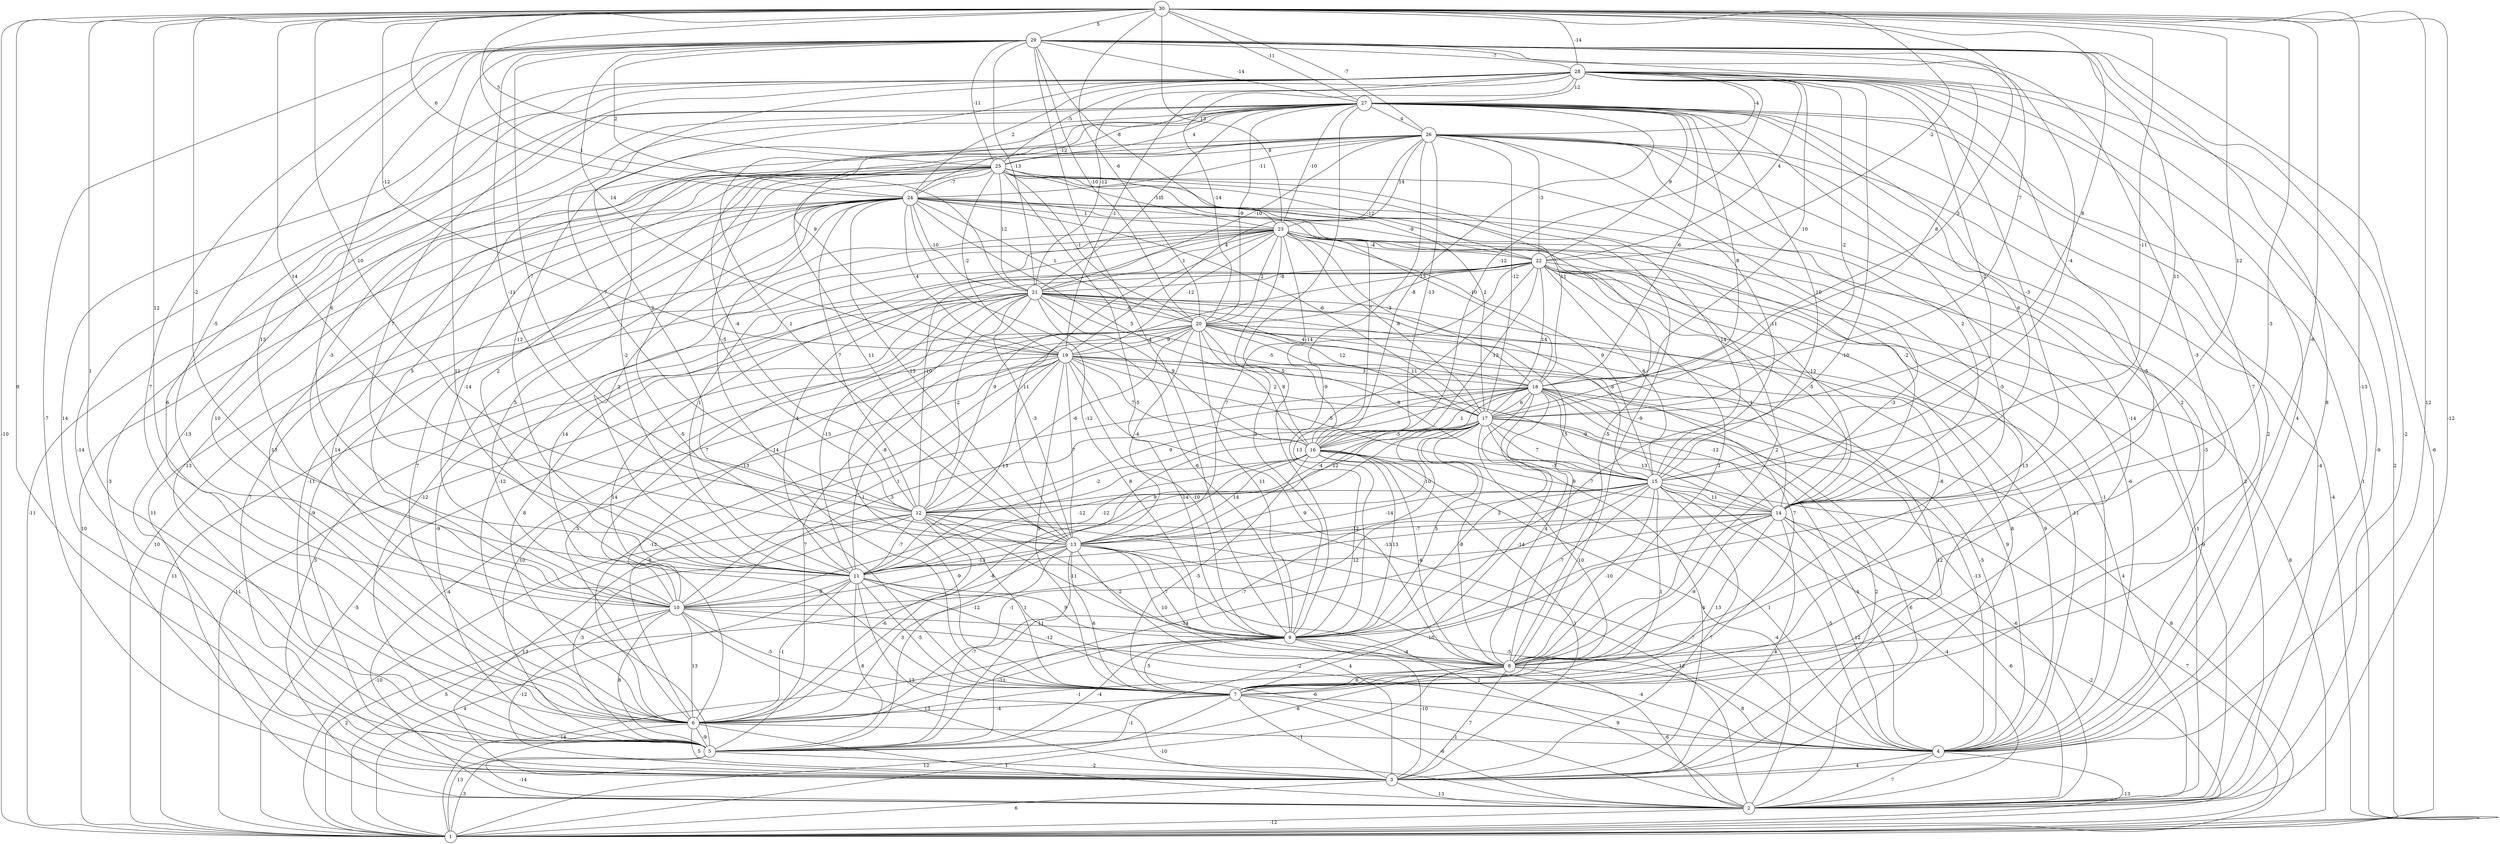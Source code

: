 graph { 
	 fontname="Helvetica,Arial,sans-serif" 
	 node [shape = circle]; 
	 30 -- 1 [label = "-10"];
	 30 -- 2 [label = "-12"];
	 30 -- 3 [label = "12"];
	 30 -- 4 [label = "-13"];
	 30 -- 5 [label = "9"];
	 30 -- 6 [label = "1"];
	 30 -- 8 [label = "-6"];
	 30 -- 9 [label = "-3"];
	 30 -- 10 [label = "12"];
	 30 -- 11 [label = "-2"];
	 30 -- 12 [label = "10"];
	 30 -- 13 [label = "14"];
	 30 -- 14 [label = "12"];
	 30 -- 15 [label = "-11"];
	 30 -- 17 [label = "8"];
	 30 -- 18 [label = "7"];
	 30 -- 19 [label = "-12"];
	 30 -- 20 [label = "-6"];
	 30 -- 21 [label = "1"];
	 30 -- 22 [label = "-2"];
	 30 -- 23 [label = "13"];
	 30 -- 24 [label = "6"];
	 30 -- 25 [label = "5"];
	 30 -- 26 [label = "-7"];
	 30 -- 27 [label = "-11"];
	 30 -- 28 [label = "-14"];
	 30 -- 29 [label = "5"];
	 29 -- 1 [label = "-6"];
	 29 -- 2 [label = "-2"];
	 29 -- 3 [label = "-7"];
	 29 -- 4 [label = "8"];
	 29 -- 6 [label = "7"];
	 29 -- 7 [label = "11"];
	 29 -- 8 [label = "-3"];
	 29 -- 9 [label = "4"];
	 29 -- 10 [label = "-5"];
	 29 -- 11 [label = "6"];
	 29 -- 12 [label = "-7"];
	 29 -- 13 [label = "-11"];
	 29 -- 14 [label = "11"];
	 29 -- 15 [label = "-4"];
	 29 -- 17 [label = "8"];
	 29 -- 18 [label = "3"];
	 29 -- 19 [label = "14"];
	 29 -- 20 [label = "-10"];
	 29 -- 21 [label = "-13"];
	 29 -- 23 [label = "-8"];
	 29 -- 24 [label = "2"];
	 29 -- 25 [label = "-11"];
	 29 -- 27 [label = "-14"];
	 29 -- 28 [label = "-7"];
	 28 -- 1 [label = "2"];
	 28 -- 2 [label = "-9"];
	 28 -- 4 [label = "4"];
	 28 -- 5 [label = "14"];
	 28 -- 6 [label = "6"];
	 28 -- 7 [label = "7"];
	 28 -- 8 [label = "-5"];
	 28 -- 9 [label = "-10"];
	 28 -- 10 [label = "13"];
	 28 -- 11 [label = "7"];
	 28 -- 12 [label = "7"];
	 28 -- 13 [label = "2"];
	 28 -- 14 [label = "-3"];
	 28 -- 15 [label = "-2"];
	 28 -- 16 [label = "-12"];
	 28 -- 17 [label = "-2"];
	 28 -- 18 [label = "10"];
	 28 -- 19 [label = "-1"];
	 28 -- 20 [label = "-14"];
	 28 -- 21 [label = "-12"];
	 28 -- 22 [label = "4"];
	 28 -- 24 [label = "2"];
	 28 -- 25 [label = "-5"];
	 28 -- 26 [label = "-4"];
	 28 -- 27 [label = "12"];
	 27 -- 1 [label = "-1"];
	 27 -- 2 [label = "-4"];
	 27 -- 3 [label = "-14"];
	 27 -- 4 [label = "2"];
	 27 -- 5 [label = "-13"];
	 27 -- 6 [label = "10"];
	 27 -- 7 [label = "2"];
	 27 -- 8 [label = "-5"];
	 27 -- 9 [label = "5"];
	 27 -- 10 [label = "-3"];
	 27 -- 11 [label = "-12"];
	 27 -- 13 [label = "1"];
	 27 -- 14 [label = "6"];
	 27 -- 15 [label = "10"];
	 27 -- 16 [label = "13"];
	 27 -- 17 [label = "8"];
	 27 -- 18 [label = "-6"];
	 27 -- 19 [label = "9"];
	 27 -- 20 [label = "-9"];
	 27 -- 21 [label = "5"];
	 27 -- 22 [label = "9"];
	 27 -- 23 [label = "-10"];
	 27 -- 24 [label = "-12"];
	 27 -- 25 [label = "4"];
	 27 -- 26 [label = "4"];
	 26 -- 1 [label = "-4"];
	 26 -- 2 [label = "2"];
	 26 -- 4 [label = "-5"];
	 26 -- 5 [label = "14"];
	 26 -- 7 [label = "-14"];
	 26 -- 8 [label = "-3"];
	 26 -- 9 [label = "-9"];
	 26 -- 10 [label = "5"];
	 26 -- 11 [label = "-2"];
	 26 -- 12 [label = "-4"];
	 26 -- 14 [label = "2"];
	 26 -- 16 [label = "-13"];
	 26 -- 17 [label = "-12"];
	 26 -- 19 [label = "4"];
	 26 -- 21 [label = "-10"];
	 26 -- 22 [label = "-3"];
	 26 -- 23 [label = "14"];
	 26 -- 24 [label = "-11"];
	 26 -- 25 [label = "8"];
	 25 -- 1 [label = "-11"];
	 25 -- 3 [label = "-3"];
	 25 -- 5 [label = "13"];
	 25 -- 6 [label = "13"];
	 25 -- 7 [label = "-5"];
	 25 -- 8 [label = "-9"];
	 25 -- 9 [label = "-5"];
	 25 -- 10 [label = "-14"];
	 25 -- 11 [label = "2"];
	 25 -- 12 [label = "-5"];
	 25 -- 13 [label = "11"];
	 25 -- 15 [label = "-11"];
	 25 -- 16 [label = "7"];
	 25 -- 17 [label = "2"];
	 25 -- 18 [label = "11"];
	 25 -- 19 [label = "-2"];
	 25 -- 20 [label = "-1"];
	 25 -- 21 [label = "12"];
	 25 -- 22 [label = "-12"];
	 25 -- 23 [label = "-11"];
	 25 -- 24 [label = "-7"];
	 24 -- 1 [label = "10"];
	 24 -- 2 [label = "11"];
	 24 -- 3 [label = "7"];
	 24 -- 4 [label = "-6"];
	 24 -- 5 [label = "-11"];
	 24 -- 6 [label = "7"];
	 24 -- 7 [label = "14"];
	 24 -- 8 [label = "-5"];
	 24 -- 9 [label = "-12"];
	 24 -- 10 [label = "5"];
	 24 -- 11 [label = "2"];
	 24 -- 12 [label = "7"];
	 24 -- 13 [label = "13"];
	 24 -- 14 [label = "-2"];
	 24 -- 15 [label = "14"];
	 24 -- 16 [label = "5"];
	 24 -- 17 [label = "-6"];
	 24 -- 18 [label = "-10"];
	 24 -- 19 [label = "4"];
	 24 -- 20 [label = "1"];
	 24 -- 21 [label = "-10"];
	 24 -- 22 [label = "-9"];
	 24 -- 23 [label = "1"];
	 23 -- 1 [label = "10"];
	 23 -- 2 [label = "-1"];
	 23 -- 3 [label = "-9"];
	 23 -- 4 [label = "-1"];
	 23 -- 5 [label = "-12"];
	 23 -- 6 [label = "-12"];
	 23 -- 7 [label = "-13"];
	 23 -- 8 [label = "2"];
	 23 -- 9 [label = "3"];
	 23 -- 11 [label = "1"];
	 23 -- 12 [label = "-10"];
	 23 -- 13 [label = "-11"];
	 23 -- 14 [label = "-12"];
	 23 -- 15 [label = "9"];
	 23 -- 16 [label = "-14"];
	 23 -- 17 [label = "8"];
	 23 -- 18 [label = "-3"];
	 23 -- 19 [label = "-12"];
	 23 -- 20 [label = "2"];
	 23 -- 21 [label = "1"];
	 23 -- 22 [label = "-4"];
	 22 -- 1 [label = "8"];
	 22 -- 2 [label = "-9"];
	 22 -- 3 [label = "8"];
	 22 -- 4 [label = "-11"];
	 22 -- 6 [label = "14"];
	 22 -- 7 [label = "-8"];
	 22 -- 8 [label = "1"];
	 22 -- 9 [label = "13"];
	 22 -- 10 [label = "14"];
	 22 -- 11 [label = "4"];
	 22 -- 12 [label = "9"];
	 22 -- 13 [label = "7"];
	 22 -- 14 [label = "-5"];
	 22 -- 15 [label = "6"];
	 22 -- 16 [label = "13"];
	 22 -- 17 [label = "14"];
	 22 -- 20 [label = "-8"];
	 22 -- 21 [label = "-8"];
	 21 -- 1 [label = "11"];
	 21 -- 2 [label = "3"];
	 21 -- 4 [label = "9"];
	 21 -- 5 [label = "-9"];
	 21 -- 6 [label = "8"];
	 21 -- 7 [label = "1"];
	 21 -- 8 [label = "9"];
	 21 -- 9 [label = "-6"];
	 21 -- 10 [label = "7"];
	 21 -- 11 [label = "-13"];
	 21 -- 12 [label = "-2"];
	 21 -- 13 [label = "-3"];
	 21 -- 14 [label = "1"];
	 21 -- 15 [label = "-8"];
	 21 -- 16 [label = "9"];
	 21 -- 17 [label = "-5"];
	 21 -- 18 [label = "4"];
	 21 -- 20 [label = "-9"];
	 20 -- 1 [label = "-11"];
	 20 -- 2 [label = "4"];
	 20 -- 3 [label = "12"];
	 20 -- 4 [label = "9"];
	 20 -- 5 [label = "7"];
	 20 -- 6 [label = "5"];
	 20 -- 7 [label = "7"];
	 20 -- 9 [label = "11"];
	 20 -- 10 [label = "-13"];
	 20 -- 11 [label = "-8"];
	 20 -- 12 [label = "-6"];
	 20 -- 13 [label = "-4"];
	 20 -- 15 [label = "8"];
	 20 -- 16 [label = "8"];
	 20 -- 17 [label = "11"];
	 20 -- 18 [label = "12"];
	 20 -- 19 [label = "9"];
	 19 -- 1 [label = "-5"];
	 19 -- 2 [label = "-4"];
	 19 -- 4 [label = "-5"];
	 19 -- 5 [label = "10"];
	 19 -- 6 [label = "-12"];
	 19 -- 7 [label = "5"];
	 19 -- 8 [label = "9"];
	 19 -- 9 [label = "-10"];
	 19 -- 10 [label = "1"];
	 19 -- 11 [label = "-13"];
	 19 -- 13 [label = "7"];
	 19 -- 14 [label = "-9"];
	 19 -- 15 [label = "-5"];
	 19 -- 16 [label = "7"];
	 19 -- 17 [label = "2"];
	 19 -- 18 [label = "3"];
	 18 -- 1 [label = "8"];
	 18 -- 2 [label = "6"];
	 18 -- 3 [label = "2"];
	 18 -- 4 [label = "-13"];
	 18 -- 6 [label = "-8"];
	 18 -- 7 [label = "-14"];
	 18 -- 8 [label = "4"];
	 18 -- 9 [label = "3"];
	 18 -- 10 [label = "3"];
	 18 -- 11 [label = "-2"];
	 18 -- 12 [label = "9"];
	 18 -- 13 [label = "12"];
	 18 -- 14 [label = "-12"];
	 18 -- 15 [label = "5"];
	 18 -- 16 [label = "1"];
	 18 -- 17 [label = "6"];
	 17 -- 2 [label = "-6"];
	 17 -- 3 [label = "4"];
	 17 -- 4 [label = "4"];
	 17 -- 5 [label = "-7"];
	 17 -- 6 [label = "-8"];
	 17 -- 7 [label = "10"];
	 17 -- 8 [label = "-8"];
	 17 -- 9 [label = "5"];
	 17 -- 10 [label = "-12"];
	 17 -- 11 [label = "9"];
	 17 -- 12 [label = "-4"];
	 17 -- 13 [label = "10"];
	 17 -- 14 [label = "13"];
	 17 -- 15 [label = "7"];
	 17 -- 16 [label = "-5"];
	 16 -- 2 [label = "-4"];
	 16 -- 3 [label = "1"];
	 16 -- 4 [label = "1"];
	 16 -- 5 [label = "-12"];
	 16 -- 7 [label = "-5"];
	 16 -- 8 [label = "-6"];
	 16 -- 9 [label = "13"];
	 16 -- 11 [label = "-12"];
	 16 -- 12 [label = "8"];
	 16 -- 13 [label = "14"];
	 16 -- 14 [label = "7"];
	 16 -- 15 [label = "-3"];
	 15 -- 1 [label = "7"];
	 15 -- 2 [label = "-4"];
	 15 -- 3 [label = "7"];
	 15 -- 4 [label = "-5"];
	 15 -- 5 [label = "-14"];
	 15 -- 6 [label = "-1"];
	 15 -- 7 [label = "1"];
	 15 -- 8 [label = "-10"];
	 15 -- 9 [label = "-7"];
	 15 -- 11 [label = "-12"];
	 15 -- 12 [label = "-14"];
	 15 -- 13 [label = "-14"];
	 15 -- 14 [label = "11"];
	 14 -- 1 [label = "-2"];
	 14 -- 2 [label = "-6"];
	 14 -- 3 [label = "4"];
	 14 -- 4 [label = "12"];
	 14 -- 5 [label = "10"];
	 14 -- 7 [label = "13"];
	 14 -- 8 [label = "-9"];
	 14 -- 10 [label = "12"];
	 14 -- 11 [label = "-13"];
	 14 -- 13 [label = "-7"];
	 13 -- 1 [label = "5"];
	 13 -- 2 [label = "2"];
	 13 -- 3 [label = "4"];
	 13 -- 4 [label = "-5"];
	 13 -- 5 [label = "-7"];
	 13 -- 6 [label = "3"];
	 13 -- 7 [label = "6"];
	 13 -- 8 [label = "10"];
	 13 -- 9 [label = "7"];
	 13 -- 10 [label = "-9"];
	 13 -- 11 [label = "-13"];
	 12 -- 1 [label = "-10"];
	 12 -- 2 [label = "12"];
	 12 -- 3 [label = "13"];
	 12 -- 4 [label = "-7"];
	 12 -- 5 [label = "-3"];
	 12 -- 6 [label = "-6"];
	 12 -- 7 [label = "1"];
	 12 -- 8 [label = "-2"];
	 12 -- 9 [label = "-11"];
	 12 -- 11 [label = "-7"];
	 11 -- 1 [label = "4"];
	 11 -- 2 [label = "-6"];
	 11 -- 3 [label = "13"];
	 11 -- 4 [label = "-2"];
	 11 -- 5 [label = "8"];
	 11 -- 6 [label = "-1"];
	 11 -- 7 [label = "-5"];
	 11 -- 9 [label = "9"];
	 11 -- 10 [label = "9"];
	 10 -- 1 [label = "2"];
	 10 -- 2 [label = "13"];
	 10 -- 3 [label = "-12"];
	 10 -- 5 [label = "8"];
	 10 -- 6 [label = "13"];
	 10 -- 7 [label = "-5"];
	 10 -- 8 [label = "-12"];
	 10 -- 9 [label = "11"];
	 9 -- 1 [label = "14"];
	 9 -- 3 [label = "-10"];
	 9 -- 4 [label = "-4"];
	 9 -- 5 [label = "-4"];
	 9 -- 6 [label = "-11"];
	 9 -- 7 [label = "5"];
	 9 -- 8 [label = "-4"];
	 8 -- 1 [label = "-10"];
	 8 -- 2 [label = "-6"];
	 8 -- 3 [label = "7"];
	 8 -- 4 [label = "8"];
	 8 -- 5 [label = "-8"];
	 8 -- 6 [label = "-1"];
	 8 -- 7 [label = "6"];
	 7 -- 1 [label = "12"];
	 7 -- 2 [label = "-6"];
	 7 -- 3 [label = "-1"];
	 7 -- 4 [label = "9"];
	 7 -- 5 [label = "-1"];
	 7 -- 6 [label = "-4"];
	 6 -- 1 [label = "13"];
	 6 -- 2 [label = "1"];
	 6 -- 3 [label = "5"];
	 6 -- 4 [label = "-1"];
	 6 -- 5 [label = "-9"];
	 5 -- 1 [label = "-3"];
	 5 -- 2 [label = "-14"];
	 5 -- 3 [label = "-2"];
	 4 -- 1 [label = "-13"];
	 4 -- 2 [label = "7"];
	 4 -- 3 [label = "4"];
	 3 -- 1 [label = "6"];
	 3 -- 2 [label = "13"];
	 2 -- 1 [label = "-12"];
	 1;
	 2;
	 3;
	 4;
	 5;
	 6;
	 7;
	 8;
	 9;
	 10;
	 11;
	 12;
	 13;
	 14;
	 15;
	 16;
	 17;
	 18;
	 19;
	 20;
	 21;
	 22;
	 23;
	 24;
	 25;
	 26;
	 27;
	 28;
	 29;
	 30;
}
